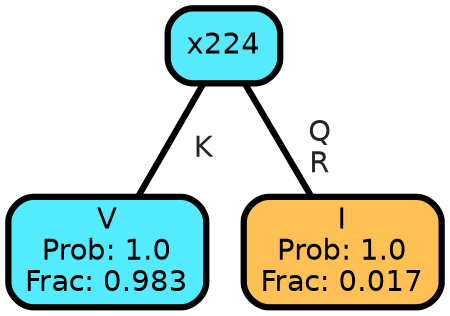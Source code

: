 graph Tree {
node [shape=box, style="filled, rounded",color="black",penwidth="3",fontcolor="black",                 fontname=helvetica] ;
graph [ranksep="0 equally", splines=straight,                 bgcolor=transparent, dpi=200] ;
edge [fontname=helvetica, fontweight=bold,fontcolor=grey14,color=black] ;
0 [label="V
Prob: 1.0
Frac: 0.983", fillcolor="#55ebff"] ;
1 [label="x224", fillcolor="#57eafc"] ;
2 [label="I
Prob: 1.0
Frac: 0.017", fillcolor="#ffc155"] ;
1 -- 0 [label=" K",penwidth=3] ;
1 -- 2 [label=" Q\n R",penwidth=3] ;
{rank = same;}}